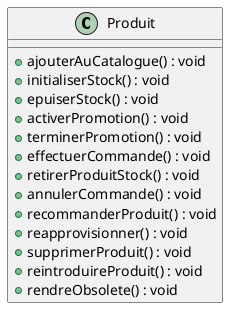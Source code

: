 @startuml
'À mettre dans le rapport pour illustrer la class commme dans le cours

class Produit {
    + ajouterAuCatalogue() : void
    + initialiserStock() : void
    + epuiserStock() : void
    + activerPromotion() : void
    + terminerPromotion() : void
    + effectuerCommande() : void
    + retirerProduitStock() : void
    + annulerCommande() : void
    + recommanderProduit() : void
    + reapprovisionner() : void
    + supprimerProduit() : void
    + reintroduireProduit() : void
    + rendreObsolete() : void
}

@enduml

